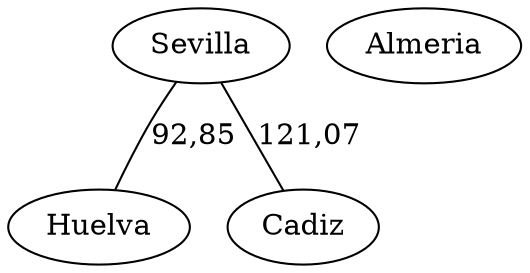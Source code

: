 strict graph G {
  3 [ label="Huelva" ];
  1 [ label="Sevilla" ];
  7 [ label="Almeria" ];
  2 [ label="Cadiz" ];
  1 -- 2 [ label="121,07" ];
  1 -- 3 [ label="92,85" ];
}
